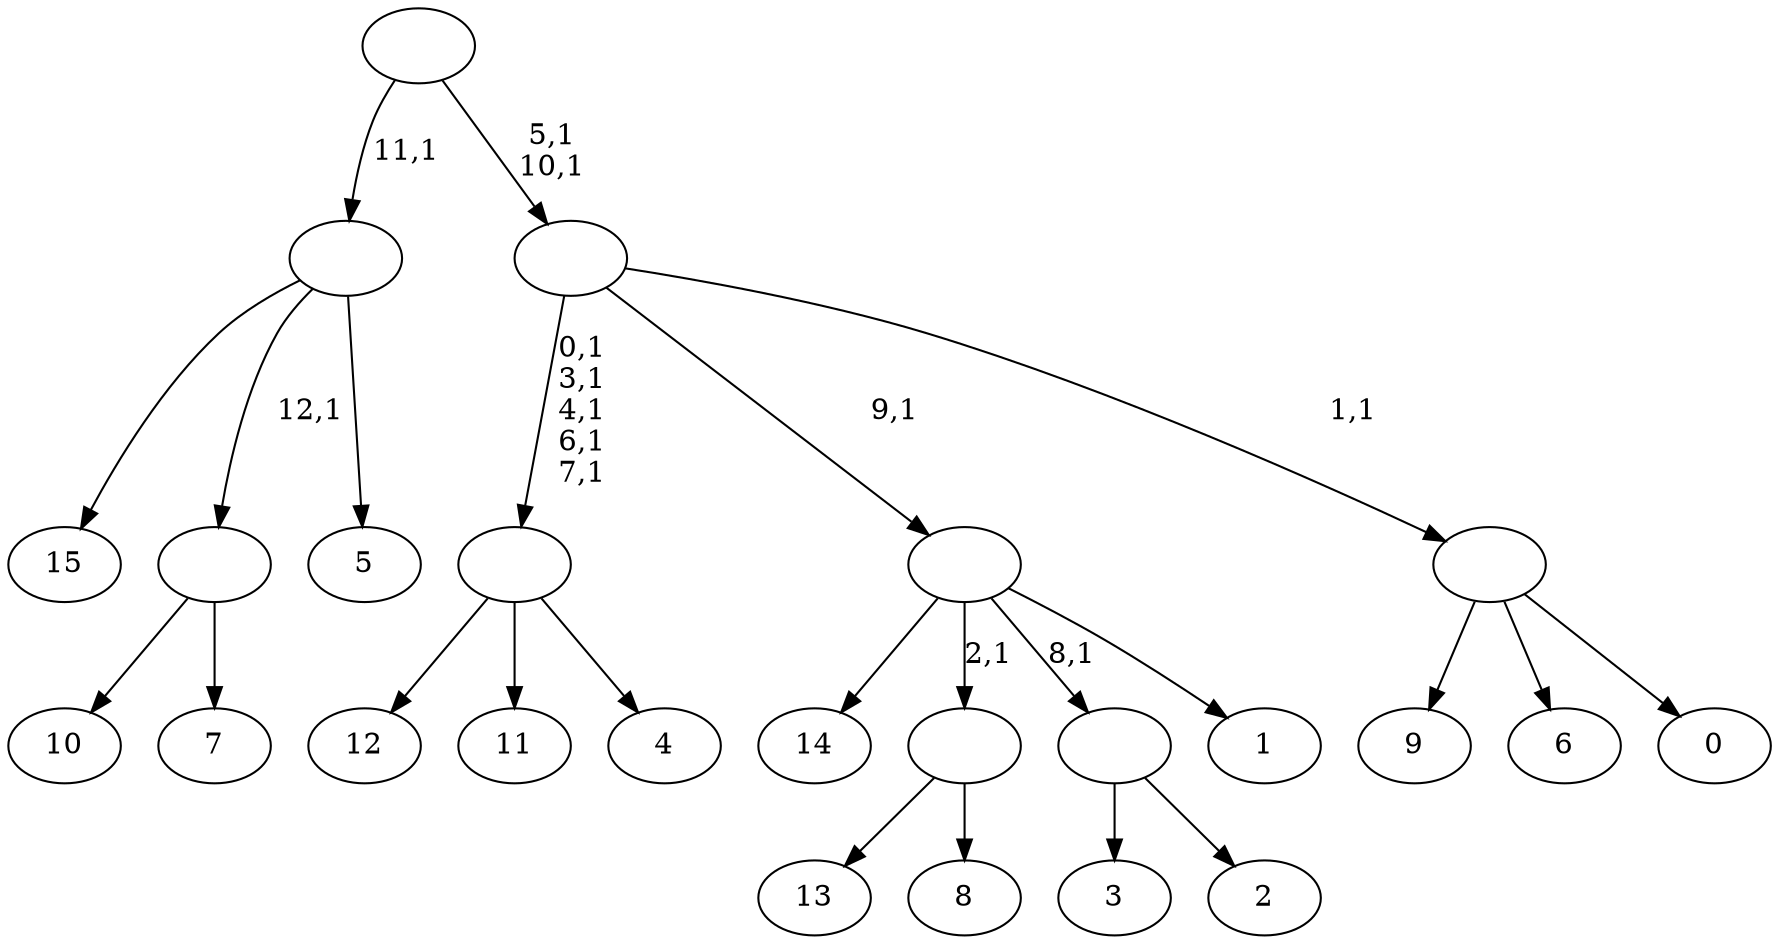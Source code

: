 digraph T {
	29 [label="15"]
	28 [label="14"]
	27 [label="13"]
	26 [label="12"]
	25 [label="11"]
	24 [label="10"]
	23 [label="9"]
	22 [label="8"]
	21 [label=""]
	20 [label="7"]
	19 [label=""]
	18 [label="6"]
	17 [label="5"]
	16 [label=""]
	15 [label="4"]
	14 [label=""]
	9 [label="3"]
	8 [label="2"]
	7 [label=""]
	6 [label="1"]
	5 [label=""]
	4 [label="0"]
	3 [label=""]
	2 [label=""]
	0 [label=""]
	21 -> 27 [label=""]
	21 -> 22 [label=""]
	19 -> 24 [label=""]
	19 -> 20 [label=""]
	16 -> 29 [label=""]
	16 -> 19 [label="12,1"]
	16 -> 17 [label=""]
	14 -> 26 [label=""]
	14 -> 25 [label=""]
	14 -> 15 [label=""]
	7 -> 9 [label=""]
	7 -> 8 [label=""]
	5 -> 28 [label=""]
	5 -> 21 [label="2,1"]
	5 -> 7 [label="8,1"]
	5 -> 6 [label=""]
	3 -> 23 [label=""]
	3 -> 18 [label=""]
	3 -> 4 [label=""]
	2 -> 14 [label="0,1\n3,1\n4,1\n6,1\n7,1"]
	2 -> 5 [label="9,1"]
	2 -> 3 [label="1,1"]
	0 -> 2 [label="5,1\n10,1"]
	0 -> 16 [label="11,1"]
}

